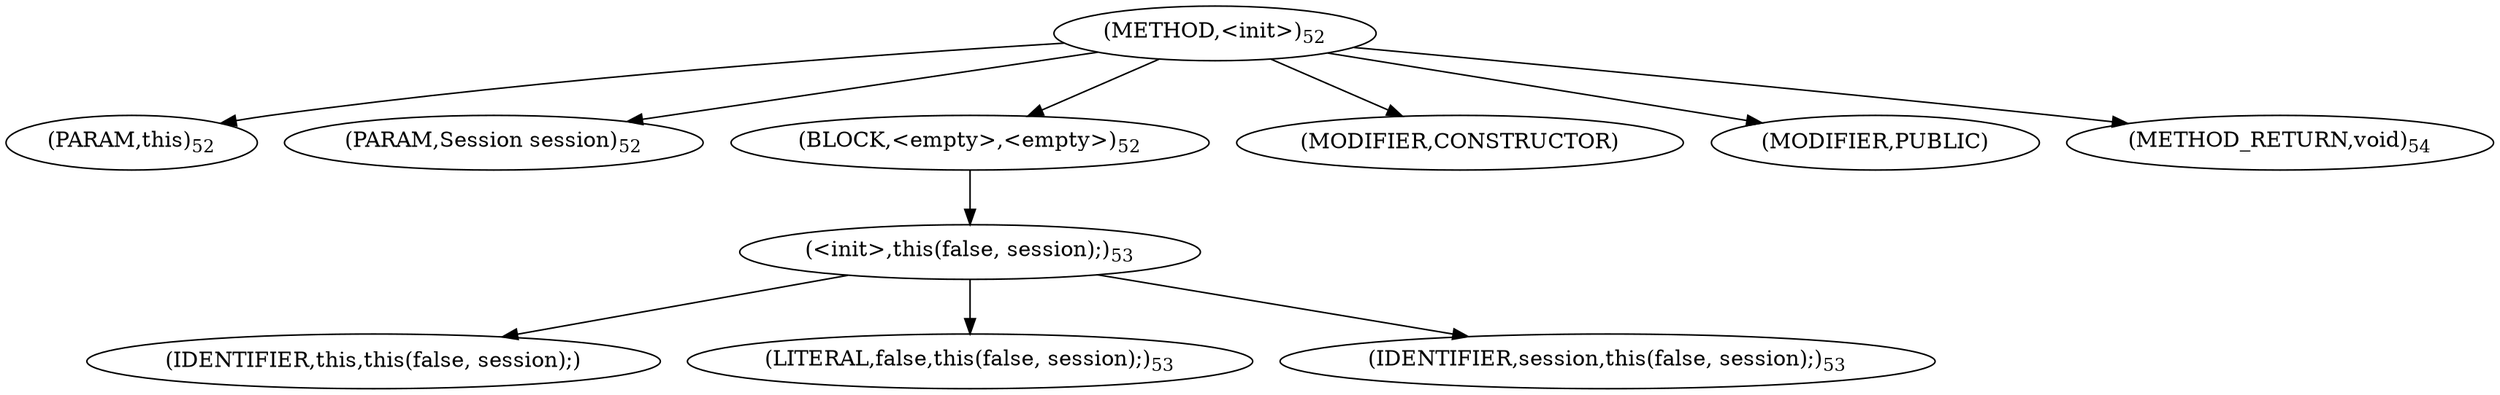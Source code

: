 digraph "&lt;init&gt;" {  
"61" [label = <(METHOD,&lt;init&gt;)<SUB>52</SUB>> ]
"4" [label = <(PARAM,this)<SUB>52</SUB>> ]
"62" [label = <(PARAM,Session session)<SUB>52</SUB>> ]
"63" [label = <(BLOCK,&lt;empty&gt;,&lt;empty&gt;)<SUB>52</SUB>> ]
"64" [label = <(&lt;init&gt;,this(false, session);)<SUB>53</SUB>> ]
"3" [label = <(IDENTIFIER,this,this(false, session);)> ]
"65" [label = <(LITERAL,false,this(false, session);)<SUB>53</SUB>> ]
"66" [label = <(IDENTIFIER,session,this(false, session);)<SUB>53</SUB>> ]
"67" [label = <(MODIFIER,CONSTRUCTOR)> ]
"68" [label = <(MODIFIER,PUBLIC)> ]
"69" [label = <(METHOD_RETURN,void)<SUB>54</SUB>> ]
  "61" -> "4" 
  "61" -> "62" 
  "61" -> "63" 
  "61" -> "67" 
  "61" -> "68" 
  "61" -> "69" 
  "63" -> "64" 
  "64" -> "3" 
  "64" -> "65" 
  "64" -> "66" 
}
